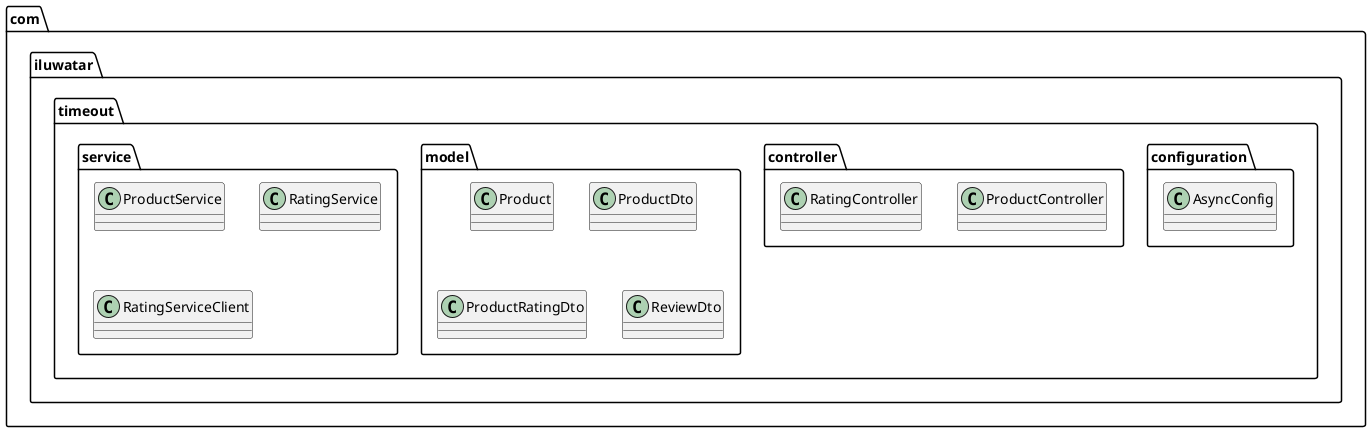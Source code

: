 @startuml
package com.iluwatar.timeout.configuration {
    class AsyncConfig
}

package com.iluwatar.timeout.controller {
    class ProductController
    class RatingController
}

package com.iluwatar.timeout.model {
    class Product
    class ProductDto
    class ProductRatingDto
    class ReviewDto
}

package com.iluwatar.timeout.service {
    class ProductService
    class RatingService
    class RatingServiceClient
}
@enduml
